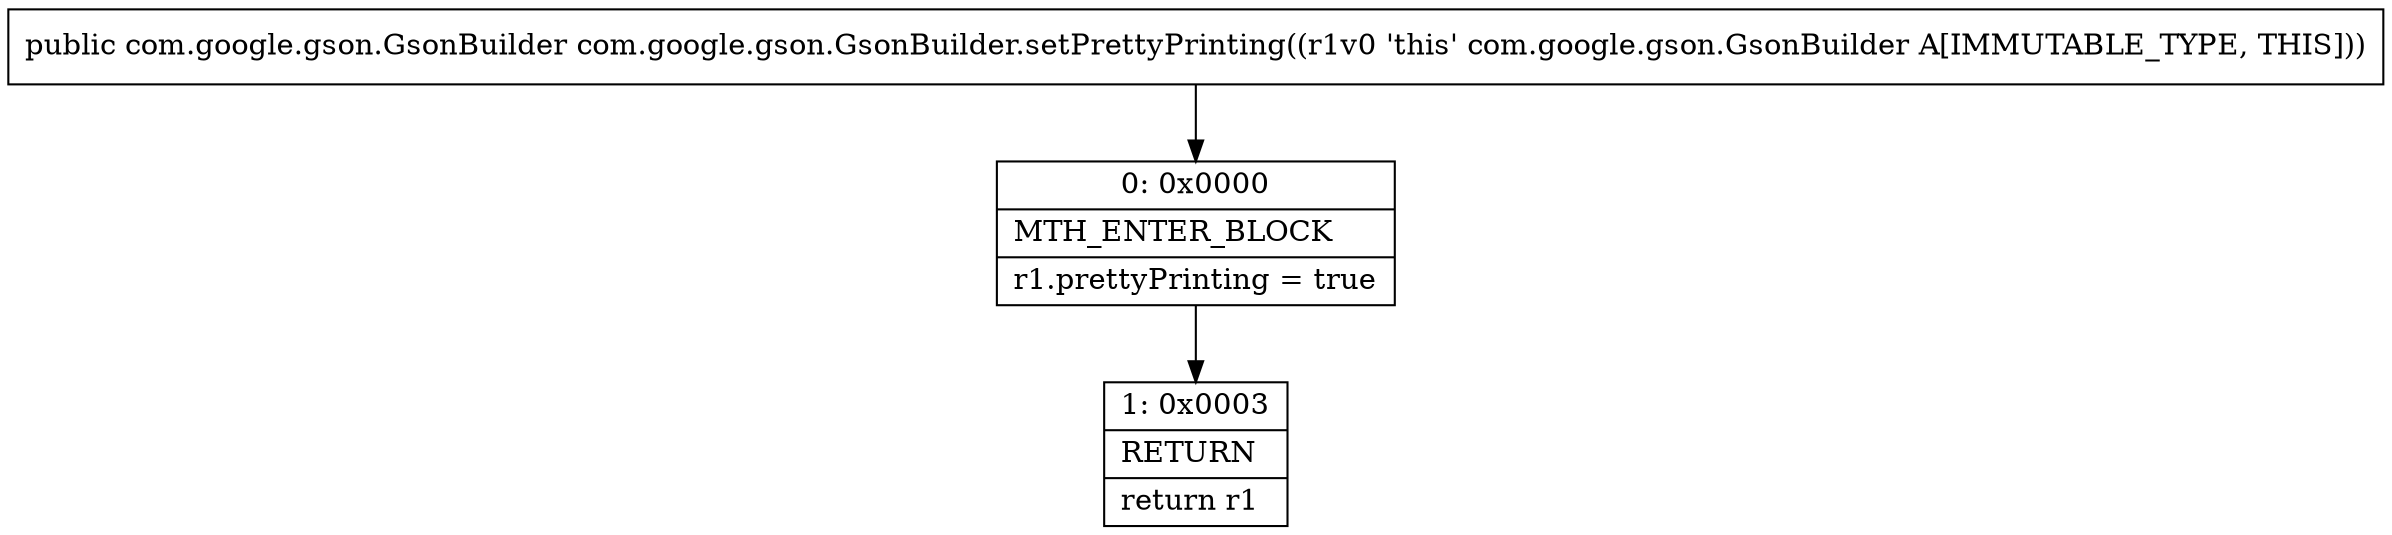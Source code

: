 digraph "CFG forcom.google.gson.GsonBuilder.setPrettyPrinting()Lcom\/google\/gson\/GsonBuilder;" {
Node_0 [shape=record,label="{0\:\ 0x0000|MTH_ENTER_BLOCK\l|r1.prettyPrinting = true\l}"];
Node_1 [shape=record,label="{1\:\ 0x0003|RETURN\l|return r1\l}"];
MethodNode[shape=record,label="{public com.google.gson.GsonBuilder com.google.gson.GsonBuilder.setPrettyPrinting((r1v0 'this' com.google.gson.GsonBuilder A[IMMUTABLE_TYPE, THIS])) }"];
MethodNode -> Node_0;
Node_0 -> Node_1;
}

